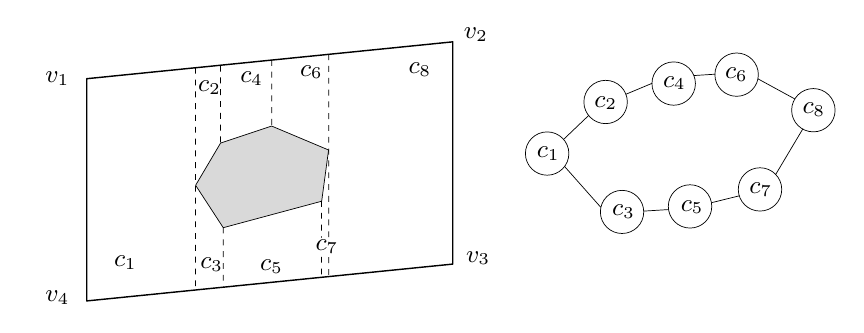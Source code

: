 
\definecolor{cD9D9D9}{RGB}{217,217,217}
\small

\def \globalscale {1.0}
\begin{tikzpicture}[y=0.80pt, x=0.80pt, yscale=-\globalscale, xscale=\globalscale, inner sep=0pt, outer sep=0pt]
\path[draw=black,line join=round,line width=0.512pt] (18.658,24.955) -- (183.987,8.307) -- (183.987,108.687) -- (18.658,125.334) -- (18.658,24.955) -- cycle;




\path[draw=black,fill=cD9D9D9,line join=round,line width=0.256pt] (67.836,73.095) -- (79.101,54.031) -- (102.188,46.346) -- (127.894,57.156) -- (124.775,80.292) -- (80.321,92.251) -- (67.836,73.095) -- cycle;



\path[cm={{1.0,0.0,0.0,1.0,(0.0,28.0)}}] (0.0,0.0) node[above right] () {$v_1$};



\path[cm={{1.0,0.0,0.0,1.0,(0.0,127.0)}}] (0.0,0.0) node[above right] () {$v_4$};



\path[cm={{1.0,0.0,0.0,1.0,(189.0,8.0)}}] (0.0,0.0) node[above right] () {$v_2$};



\path[cm={{1.0,0.0,0.0,1.0,(190.0,109.0)}}] (0.0,0.0) node[above right] () {$v_3$};



\path[fill=black,line join=round,line width=0.256pt] (67.951,25.348) -- (67.951,28.015) -- (67.631,28.015) -- (67.631,25.348) -- (67.951,25.348) -- cycle(67.951,30.682) -- (67.951,33.348) -- (67.631,33.348) -- (67.631,30.682) -- (67.951,30.682) -- cycle(67.951,36.015) -- (67.951,38.682) -- (67.631,38.682) -- (67.631,36.015) -- (67.951,36.015) -- cycle(67.951,41.348) -- (67.951,44.015) -- (67.631,44.015) -- (67.631,41.348) -- (67.951,41.348) -- cycle(67.951,46.682) -- (67.951,49.348) -- (67.631,49.348) -- (67.631,46.682) -- (67.951,46.682) -- cycle(67.951,52.015) -- (67.951,54.682) -- (67.631,54.682) -- (67.631,52.015) -- (67.951,52.015) -- cycle(67.951,57.348) -- (67.951,60.015) -- (67.631,60.015) -- (67.631,57.348) -- (67.951,57.348) -- cycle(67.951,62.682) -- (67.951,65.348) -- (67.631,65.348) -- (67.631,62.682) -- (67.951,62.682) -- cycle(67.951,68.015) -- (67.951,70.682) -- (67.631,70.682) -- (67.631,68.015) -- (67.951,68.015) -- cycle(67.951,73.348) -- (67.951,76.015) -- (67.631,76.015) -- (67.631,73.348) -- (67.951,73.348) -- cycle(67.951,78.682) -- (67.951,81.348) -- (67.631,81.348) -- (67.631,78.682) -- (67.951,78.682) -- cycle(67.951,84.015) -- (67.951,86.682) -- (67.631,86.682) -- (67.631,84.015) -- (67.951,84.015) -- cycle(67.951,89.348) -- (67.951,92.015) -- (67.631,92.015) -- (67.631,89.348) -- (67.951,89.348) -- cycle(67.951,94.682) -- (67.951,97.348) -- (67.631,97.348) -- (67.631,94.682) -- (67.951,94.682) -- cycle(67.951,100.015) -- (67.951,102.682) -- (67.631,102.682) -- (67.631,100.015) -- (67.951,100.015) -- cycle(67.951,105.348) -- (67.951,108.015) -- (67.631,108.015) -- (67.631,105.348) -- (67.951,105.348) -- cycle(67.951,110.682) -- (67.951,113.348) -- (67.631,113.348) -- (67.631,110.682) -- (67.951,110.682) -- cycle(67.951,116.015) -- (67.951,118.682) -- (67.631,118.682) -- (67.631,116.015) -- (67.951,116.015) -- cycle(67.951,20.015) -- (67.951,22.682) -- (67.631,22.682) -- (67.631,20.015) -- (67.951,20.015) -- cycle;

\path[fill=black,line join=round,line width=0.256pt] (128.157,19.215) -- (128.157,21.882) -- (127.837,21.882) -- (127.837,19.215) -- (128.157,19.215) -- cycle(128.157,24.548) -- (128.157,27.215) -- (127.837,27.215) -- (127.837,24.548) -- (128.157,24.548) -- cycle(128.157,29.882) -- (128.157,32.548) -- (127.837,32.548) -- (127.837,29.882) -- (128.157,29.882) -- cycle(128.157,35.215) -- (128.157,37.882) -- (127.837,37.882) -- (127.837,35.215) -- (128.157,35.215) -- cycle(128.157,40.548) -- (128.157,43.215) -- (127.837,43.215) -- (127.837,40.548) -- (128.157,40.548) -- cycle(128.157,45.882) -- (128.157,48.548) -- (127.837,48.548) -- (127.837,45.882) -- (128.157,45.882) -- cycle(128.157,51.215) -- (128.157,53.882) -- (127.837,53.882) -- (127.837,51.215) -- (128.157,51.215) -- cycle(128.157,56.548) -- (128.157,59.215) -- (127.837,59.215) -- (127.837,56.548) -- (128.157,56.548) -- cycle(128.157,61.882) -- (128.157,64.548) -- (127.837,64.548) -- (127.837,61.882) -- (128.157,61.882) -- cycle(128.157,67.215) -- (128.157,69.882) -- (127.837,69.882) -- (127.837,67.215) -- (128.157,67.215) -- cycle(128.157,72.548) -- (128.157,75.215) -- (127.837,75.215) -- (127.837,72.548) -- (128.157,72.548) -- cycle(128.157,77.882) -- (128.157,80.548) -- (127.837,80.548) -- (127.837,77.882) -- (128.157,77.882) -- cycle(128.157,83.215) -- (128.157,85.882) -- (127.837,85.882) -- (127.837,83.215) -- (128.157,83.215) -- cycle(128.157,88.548) -- (128.157,91.215) -- (127.837,91.215) -- (127.837,88.548) -- (128.157,88.548) -- cycle(128.157,93.882) -- (128.157,96.548) -- (127.837,96.548) -- (127.837,93.882) -- (128.157,93.882) -- cycle(128.157,13.882) -- (128.157,16.548) -- (127.837,16.548) -- (127.837,13.882) -- (128.157,13.882) -- cycle;



\path[fill=black,line join=round,line width=0.256pt] (128.157,110.916) -- (128.157,113.583) -- (127.837,113.583) -- (127.837,110.916) -- (128.157,110.916) -- cycle(128.157,105.583) -- (128.157,108.249) -- (127.837,108.249) -- (127.837,105.583) -- (128.157,105.583) -- cycle;



\path[draw=black,line join=round,line width=0.256pt] (283.774,27.149) ellipse (0.276cm and 0.275cm);



\path[cm={{1.0,0.0,0.0,1.0,(279.0,30.0)}}] (0.0,0.0) node[above right] () {$c_4$};



\path[cm={{1.0,0.0,0.0,1.0,(31.0,111.0)}}] (0.0,0.0) node[above right] () {$c_1$};



\path[cm={{1.0,0.0,0.0,1.0,(69.0,32.0)}}] (0.0,0.0) node[above right] () {$c_2$};



\path[cm={{1.0,0.0,0.0,1.0,(164.0,24.0)}}] (0.0,0.0) node[above right] () {$c_8$};



\path[cm={{1.0,0.0,0.0,1.0,(70.0,112.0)}}] (0.0,0.0) node[above right] () {$c_3$};



\path[draw=black,line join=round,line width=0.256pt] (226.615,58.76) ellipse (0.276cm and 0.275cm);



\path[cm={{1.0,0.0,0.0,1.0,(222.0,62.0)}}] (0.0,0.0) node[above right] () {$c_1$};



\path[draw=black,line join=round,line width=0.256pt] (260.452,75.384) .. controls (265.859,75.384) and (270.243,79.745) .. (270.243,85.125) .. controls (270.243,90.506) and (265.859,94.867) .. (260.452,94.867) .. controls (255.044,94.867) and (250.66,90.506) .. (250.66,85.125) .. controls (250.66,79.745) and (255.044,75.384) .. (260.452,75.384) -- cycle;



\path[cm={{1.0,0.0,0.0,1.0,(256.0,88.0)}}] (0.0,0.0) node[above right] () {$c_3$};



\path[draw=black,line join=round,line width=0.256pt] (253.024,35.47) ellipse (0.276cm and 0.275cm);



\path[cm={{1.0,0.0,0.0,1.0,(248.0,39.0)}}] (0.0,0.0) node[above right] () {$c_2$};



\path[draw=black,line join=round,line width=0.256pt] (234.571,64.69) -- (250.81,82.999);



\path[draw=black,line join=round,line width=0.256pt] (234.091,52.318) -- (245.426,41.506);



\path[draw=black,line join=round,line width=0.256pt] (262.105,32.014) -- (274.052,27.019);



\path[fill=black,line join=round,line width=0.256pt] (79.259,24.38) -- (79.259,27.046) -- (78.939,27.046) -- (78.939,24.38) -- (79.259,24.38) -- cycle(79.259,29.713) -- (79.259,32.38) -- (78.939,32.38) -- (78.939,29.713) -- (79.259,29.713) -- cycle(79.259,35.046) -- (79.259,37.713) -- (78.939,37.713) -- (78.939,35.046) -- (79.259,35.046) -- cycle(79.259,40.38) -- (79.26,43.046) -- (78.939,43.046) -- (78.939,40.38) -- (79.259,40.38) -- cycle(79.26,45.713) -- (79.26,48.38) -- (78.939,48.38) -- (78.939,45.713) -- (79.26,45.713) -- cycle(79.26,51.046) -- (79.26,53.713) -- (78.939,53.713) -- (78.939,51.046) -- (79.26,51.046) -- cycle(79.259,19.046) -- (79.259,21.713) -- (78.939,21.713) -- (78.939,19.046) -- (79.259,19.046) -- cycle;



\path[fill=black,line join=round,line width=0.256pt] (102.366,21.809) -- (102.366,24.476) -- (102.046,24.476) -- (102.046,21.809) -- (102.366,21.809) -- cycle(102.366,27.142) -- (102.366,29.809) -- (102.046,29.809) -- (102.046,27.142) -- (102.366,27.142) -- cycle(102.366,32.476) -- (102.366,35.142) -- (102.046,35.142) -- (102.046,32.476) -- (102.366,32.476) -- cycle(102.366,37.809) -- (102.366,40.476) -- (102.046,40.476) -- (102.046,37.809) -- (102.366,37.809) -- cycle(102.366,43.142) -- (102.366,45.809) -- (102.046,45.809) -- (102.046,43.142) -- (102.366,43.142) -- cycle(102.366,16.476) -- (102.366,19.142) -- (102.046,19.142) -- (102.046,16.476) -- (102.366,16.476) -- cycle;



\path[fill=black,line join=round,line width=0.256pt] (80.52,97.534) -- (80.52,100.201) -- (80.2,100.201) -- (80.2,97.534) -- (80.52,97.534) -- cycle(80.52,102.867) -- (80.52,105.534) -- (80.2,105.534) -- (80.2,102.867) -- (80.52,102.867) -- cycle(80.52,108.201) -- (80.52,110.867) -- (80.2,110.867) -- (80.2,108.201) -- (80.52,108.201) -- cycle(80.52,113.534) -- (80.52,116.201) -- (80.2,116.201) -- (80.2,113.534) -- (80.52,113.534) -- cycle(80.52,118.867) -- (80.52,119.283) -- (80.2,119.283) -- (80.2,118.867) -- (80.52,118.867) -- cycle(80.52,92.201) -- (80.52,94.867) -- (80.2,94.867) -- (80.2,92.201) -- (80.52,92.201) -- cycle;



\path[fill=black,line join=round,line width=0.256pt] (124.863,85.528) -- (124.863,88.195) -- (124.543,88.195) -- (124.543,85.528) -- (124.863,85.528) -- cycle(124.863,90.862) -- (124.863,93.528) -- (124.543,93.528) -- (124.543,90.862) -- (124.863,90.862) -- cycle(124.863,96.195) -- (124.863,96.743) -- (124.543,96.743) -- (124.543,96.195) -- (124.863,96.195) -- cycle(124.863,80.195) -- (124.863,82.862) -- (124.543,82.862) -- (124.543,80.195) -- (124.863,80.195) -- cycle;



\path[fill=black,line join=round,line width=0.256pt] (124.863,110.716) -- (124.863,113.383) -- (124.543,113.383) -- (124.543,110.716) -- (124.863,110.716) -- cycle(124.863,105.383) -- (124.863,108.049) -- (124.543,108.049) -- (124.543,105.383) -- (124.863,105.383) -- cycle;



\path[cm={{1.0,0.0,0.0,1.0,(88.0,28.0)}}] (0.0,0.0) node[above right] () {$c_4$};



\path[cm={{1.0,0.0,0.0,1.0,(115.0,25.0)}}] (0.0,0.0) node[above right] () {$c_6$};



\path[cm={{1.0,0.0,0.0,1.0,(97.0,113.0)}}] (0.0,0.0) node[above right] () {$c_5$};



\path[cm={{1.0,0.0,0.0,1.0,(122.0,104.0)}}] (0.0,0.0) node[above right] () {$c_7$};



\path[draw=black,line join=round,line width=0.256pt] (291.161,82.64) ellipse (0.276cm and 0.275cm);



\path[cm={{1.0,0.0,0.0,1.0,(287.0,86.0)}}] (0.0,0.0) node[above right] () {$c_5$};



\path[draw=black,line join=round,line width=0.256pt] (312.201,23.12) ellipse (0.276cm and 0.275cm);



\path[cm={{1.0,0.0,0.0,1.0,(307.0,26.0)}}] (0.0,0.0) node[above right] () {$c_6$};



\path[draw=black,line join=round,line width=0.256pt] (322.761,74.96) ellipse (0.276cm and 0.275cm);



\path[cm={{1.0,0.0,0.0,1.0,(318.0,78.0)}}] (0.0,0.0) node[above right] () {$c_7$};



\path[draw=black,line join=round,line width=0.256pt] (346.868,39.186) ellipse (0.276cm and 0.275cm);



\path[cm={{1.0,0.0,0.0,1.0,(342.0,42.0)}}] (0.0,0.0) node[above right] () {$c_8$};



\path[draw=black,line join=round,line width=0.256pt] (270.276,84.759) -- (281.45,84.065);



\path[draw=black,line join=round,line width=0.256pt] (300.888,80.947) -- (313.422,77.854);



\path[draw=black,line join=round,line width=0.256pt] (329.848,68.2) -- (342.115,47.614);



\path[draw=black,line join=round,line width=0.256pt] (321.715,24.95) -- (338.435,34.07);



\path[draw=black,line join=round,line width=0.256pt] (302.505,22.917) -- (292.885,23.53);




\end{tikzpicture}

